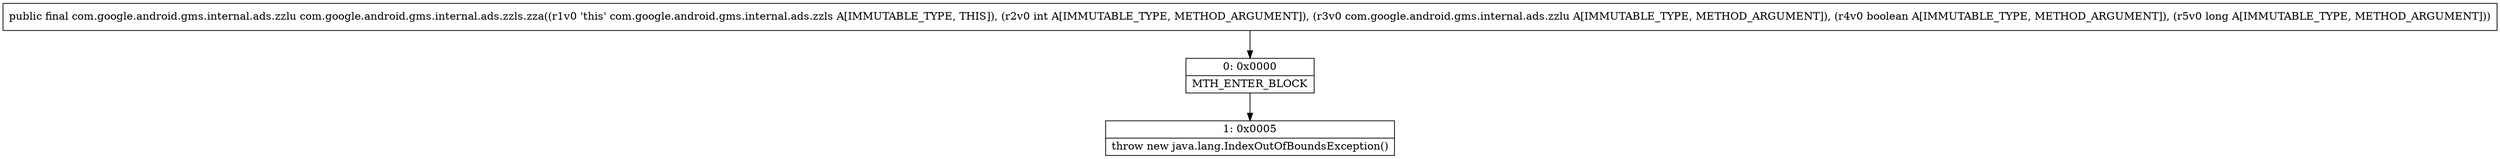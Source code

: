 digraph "CFG forcom.google.android.gms.internal.ads.zzls.zza(ILcom\/google\/android\/gms\/internal\/ads\/zzlu;ZJ)Lcom\/google\/android\/gms\/internal\/ads\/zzlu;" {
Node_0 [shape=record,label="{0\:\ 0x0000|MTH_ENTER_BLOCK\l}"];
Node_1 [shape=record,label="{1\:\ 0x0005|throw new java.lang.IndexOutOfBoundsException()\l}"];
MethodNode[shape=record,label="{public final com.google.android.gms.internal.ads.zzlu com.google.android.gms.internal.ads.zzls.zza((r1v0 'this' com.google.android.gms.internal.ads.zzls A[IMMUTABLE_TYPE, THIS]), (r2v0 int A[IMMUTABLE_TYPE, METHOD_ARGUMENT]), (r3v0 com.google.android.gms.internal.ads.zzlu A[IMMUTABLE_TYPE, METHOD_ARGUMENT]), (r4v0 boolean A[IMMUTABLE_TYPE, METHOD_ARGUMENT]), (r5v0 long A[IMMUTABLE_TYPE, METHOD_ARGUMENT])) }"];
MethodNode -> Node_0;
Node_0 -> Node_1;
}

